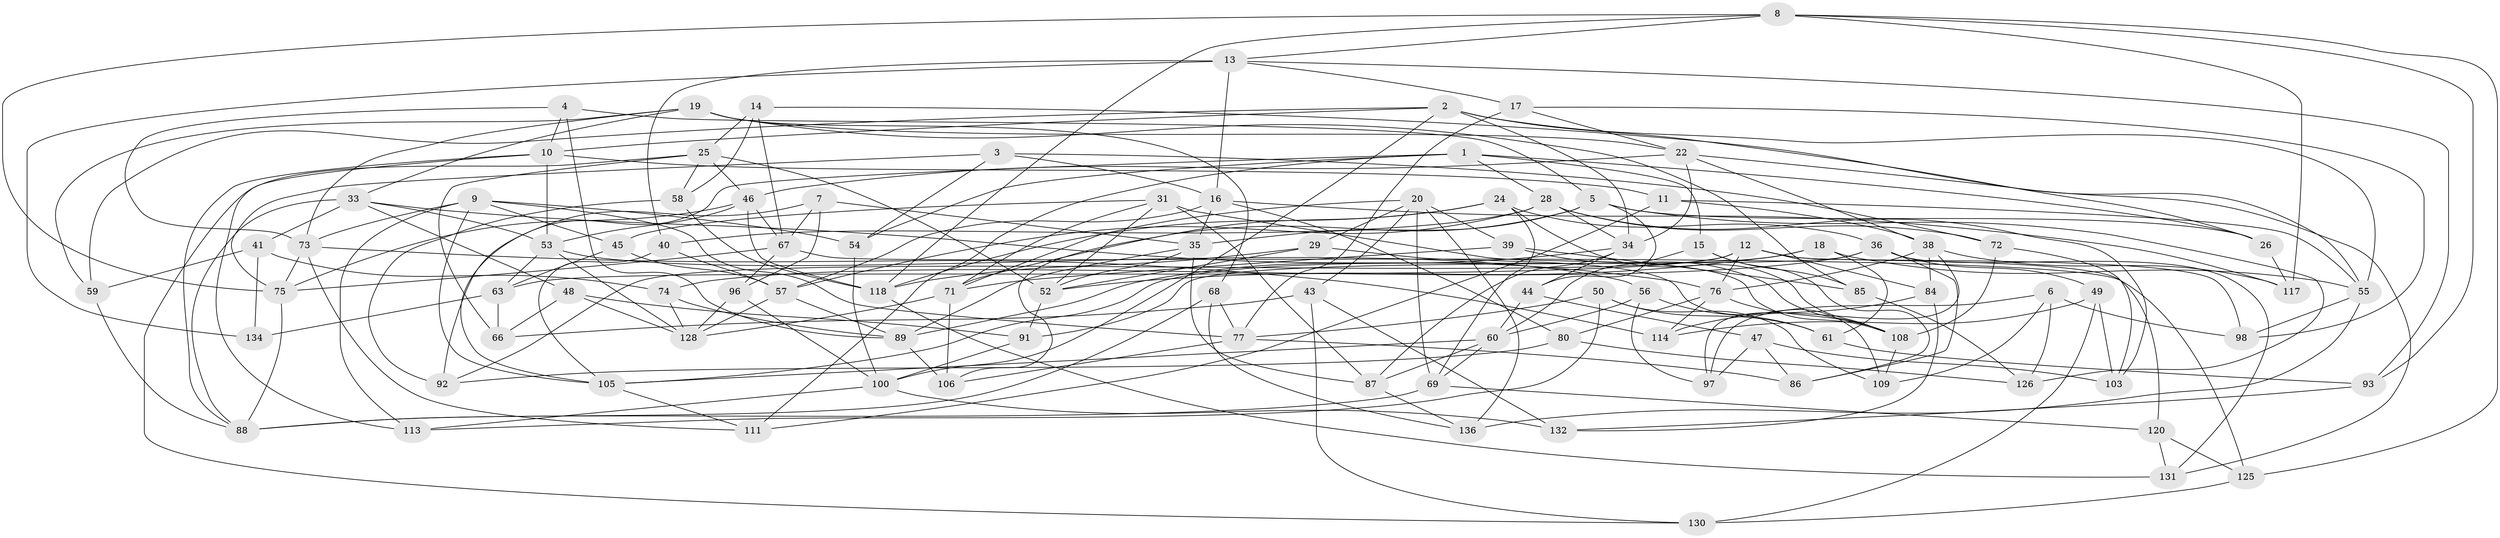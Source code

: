 // original degree distribution, {4: 1.0}
// Generated by graph-tools (version 1.1) at 2025/11/02/27/25 16:11:48]
// undirected, 98 vertices, 236 edges
graph export_dot {
graph [start="1"]
  node [color=gray90,style=filled];
  1 [super="+129"];
  2 [super="+107"];
  3;
  4;
  5 [super="+139"];
  6;
  7;
  8 [super="+95"];
  9 [super="+21"];
  10 [super="+104"];
  11;
  12 [super="+23"];
  13 [super="+32"];
  14;
  15;
  16 [super="+30"];
  17;
  18;
  19 [super="+127"];
  20 [super="+102"];
  22 [super="+27"];
  24 [super="+65"];
  25 [super="+83"];
  26;
  28 [super="+94"];
  29;
  31 [super="+42"];
  33 [super="+133"];
  34 [super="+37"];
  35 [super="+51"];
  36 [super="+70"];
  38 [super="+101"];
  39;
  40;
  41;
  43;
  44;
  45;
  46 [super="+116"];
  47;
  48;
  49;
  50;
  52 [super="+81"];
  53 [super="+64"];
  54;
  55 [super="+124"];
  56;
  57 [super="+62"];
  58;
  59;
  60 [super="+123"];
  61;
  63 [super="+138"];
  66;
  67 [super="+90"];
  68;
  69 [super="+122"];
  71 [super="+78"];
  72;
  73 [super="+137"];
  74;
  75 [super="+82"];
  76 [super="+110"];
  77 [super="+79"];
  80;
  84;
  85;
  86;
  87 [super="+115"];
  88 [super="+99"];
  89 [super="+119"];
  91;
  92;
  93;
  96;
  97;
  98;
  100 [super="+141"];
  103;
  105 [super="+112"];
  106;
  108 [super="+135"];
  109;
  111;
  113;
  114;
  117;
  118 [super="+121"];
  120;
  125;
  126;
  128 [super="+140"];
  130;
  131;
  132;
  134;
  136;
  1 -- 28;
  1 -- 26;
  1 -- 105;
  1 -- 111;
  1 -- 54;
  1 -- 15;
  2 -- 59;
  2 -- 100;
  2 -- 10;
  2 -- 26;
  2 -- 55;
  2 -- 34;
  3 -- 54;
  3 -- 72;
  3 -- 16;
  3 -- 75;
  4 -- 5;
  4 -- 10;
  4 -- 73;
  4 -- 89;
  5 -- 71;
  5 -- 44;
  5 -- 26;
  5 -- 35;
  5 -- 126;
  6 -- 126;
  6 -- 109;
  6 -- 97;
  6 -- 98;
  7 -- 67;
  7 -- 92;
  7 -- 96;
  7 -- 35;
  8 -- 117;
  8 -- 125;
  8 -- 75;
  8 -- 93;
  8 -- 118;
  8 -- 13;
  9 -- 113;
  9 -- 54;
  9 -- 77;
  9 -- 73;
  9 -- 45;
  9 -- 105;
  10 -- 11;
  10 -- 88;
  10 -- 113;
  10 -- 53;
  11 -- 55;
  11 -- 111;
  11 -- 38;
  12 -- 92;
  12 -- 63;
  12 -- 120;
  12 -- 98;
  12 -- 76;
  12 -- 84;
  13 -- 40;
  13 -- 17;
  13 -- 16;
  13 -- 93;
  13 -- 134;
  14 -- 25;
  14 -- 67;
  14 -- 58;
  14 -- 55;
  15 -- 86;
  15 -- 85;
  15 -- 60;
  16 -- 80;
  16 -- 35;
  16 -- 57;
  16 -- 117;
  17 -- 98;
  17 -- 22;
  17 -- 77;
  18 -- 61;
  18 -- 52;
  18 -- 105;
  18 -- 55;
  19 -- 68;
  19 -- 22;
  19 -- 85;
  19 -- 73;
  19 -- 59;
  19 -- 33;
  20 -- 136;
  20 -- 43;
  20 -- 69;
  20 -- 29;
  20 -- 39;
  20 -- 71;
  22 -- 131;
  22 -- 34;
  22 -- 46;
  22 -- 38;
  24 -- 106;
  24 -- 108;
  24 -- 69 [weight=2];
  24 -- 118;
  24 -- 36;
  25 -- 66;
  25 -- 130;
  25 -- 58;
  25 -- 52;
  25 -- 46;
  26 -- 117;
  28 -- 72;
  28 -- 57;
  28 -- 40;
  28 -- 34;
  28 -- 103;
  29 -- 109;
  29 -- 118;
  29 -- 52;
  31 -- 71;
  31 -- 87 [weight=2];
  31 -- 52;
  31 -- 108;
  31 -- 45;
  33 -- 48;
  33 -- 88;
  33 -- 76;
  33 -- 41;
  33 -- 53;
  34 -- 89;
  34 -- 87;
  34 -- 44;
  35 -- 89;
  35 -- 87;
  35 -- 52;
  36 -- 86;
  36 -- 49;
  36 -- 74;
  36 -- 91;
  36 -- 131;
  38 -- 84;
  38 -- 117;
  38 -- 97;
  38 -- 76;
  39 -- 85;
  39 -- 71;
  39 -- 108;
  40 -- 105;
  40 -- 57;
  41 -- 59;
  41 -- 74;
  41 -- 134;
  43 -- 130;
  43 -- 132;
  43 -- 66;
  44 -- 60;
  44 -- 47;
  45 -- 57;
  45 -- 63;
  46 -- 75;
  46 -- 53;
  46 -- 118;
  46 -- 67;
  47 -- 86;
  47 -- 97;
  47 -- 103;
  48 -- 128;
  48 -- 66;
  48 -- 91;
  49 -- 130;
  49 -- 103;
  49 -- 114;
  50 -- 61;
  50 -- 113;
  50 -- 109;
  50 -- 77;
  52 -- 91;
  53 -- 128;
  53 -- 63;
  53 -- 56;
  54 -- 100;
  55 -- 136;
  55 -- 98;
  56 -- 61;
  56 -- 97;
  56 -- 60;
  57 -- 128;
  57 -- 89;
  58 -- 118;
  58 -- 92;
  59 -- 88;
  60 -- 105;
  60 -- 87;
  60 -- 69;
  61 -- 93;
  63 -- 134 [weight=2];
  63 -- 66;
  67 -- 75;
  67 -- 96;
  67 -- 125;
  68 -- 136;
  68 -- 77;
  68 -- 88;
  69 -- 120;
  69 -- 88;
  71 -- 128;
  71 -- 106;
  72 -- 103;
  72 -- 108;
  73 -- 114;
  73 -- 111;
  73 -- 75;
  74 -- 89;
  74 -- 128;
  75 -- 88;
  76 -- 80;
  76 -- 114;
  76 -- 108;
  77 -- 86;
  77 -- 106;
  80 -- 92;
  80 -- 126;
  84 -- 132;
  84 -- 114;
  85 -- 126;
  87 -- 136;
  89 -- 106;
  91 -- 100;
  93 -- 132;
  96 -- 100;
  96 -- 128;
  100 -- 113;
  100 -- 132;
  105 -- 111;
  108 -- 109;
  118 -- 131;
  120 -- 125;
  120 -- 131;
  125 -- 130;
}
